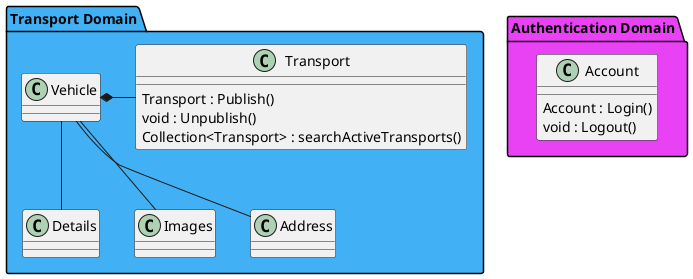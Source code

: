 @startuml
package "Transport Domain" #42b0f5 {
  class Transport {
    Transport : Publish()
    void : Unpublish()
    Collection<Transport> : searchActiveTransports()
  }

  Vehicle *- Transport
  Vehicle -- Details
  Vehicle -- Images
  Vehicle -- Address
}

package "Authentication Domain" #e942f5 {
  class Account {
    Account : Login()
    void : Logout()
  }
}
@enduml
